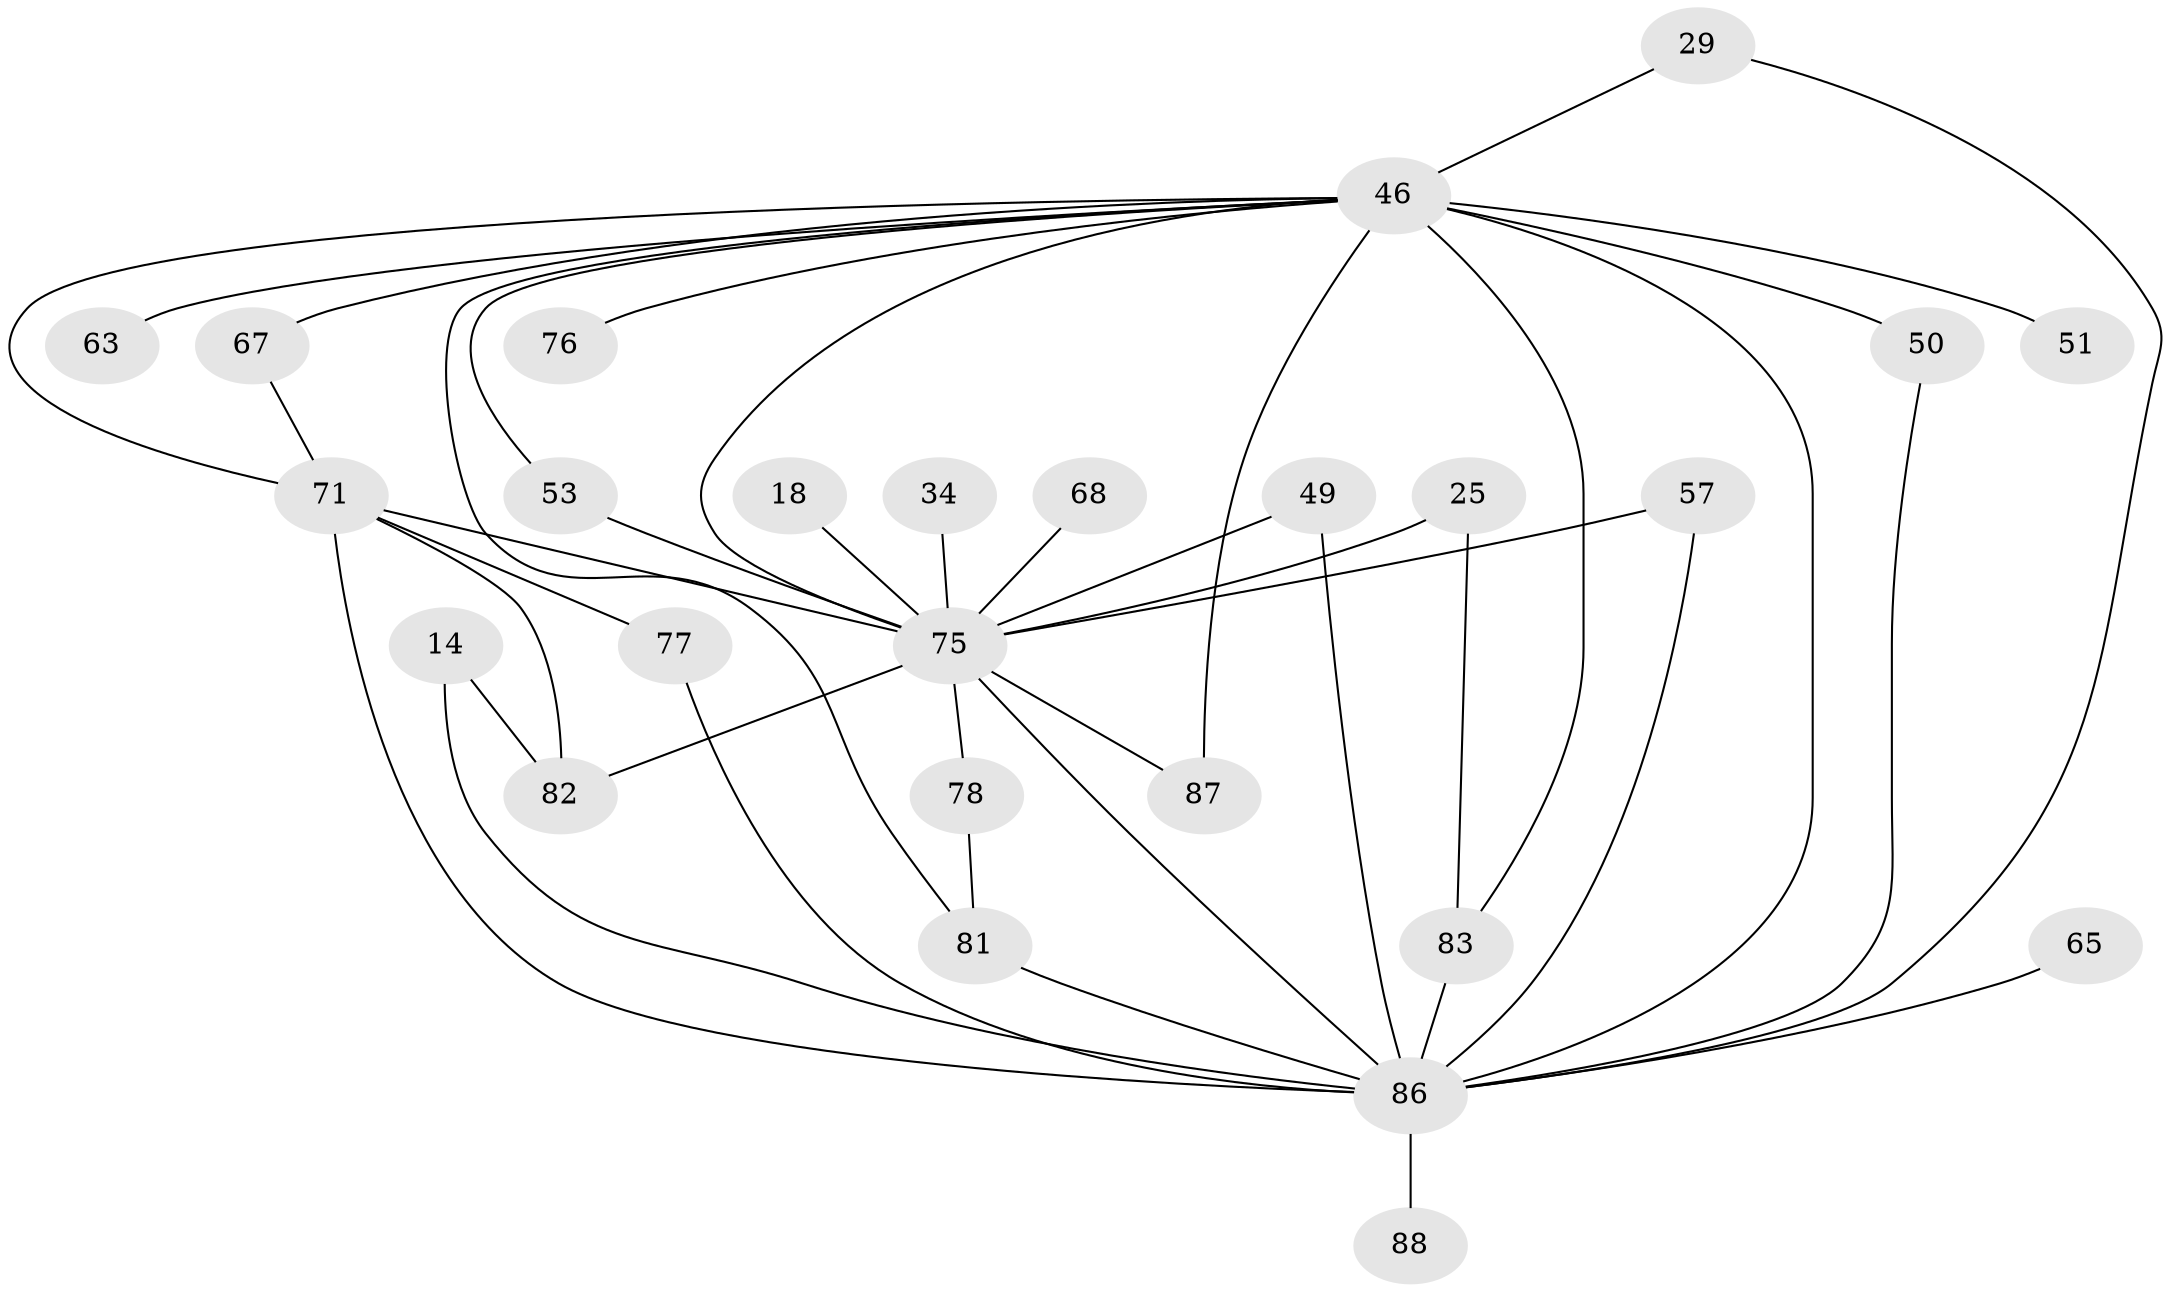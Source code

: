 // original degree distribution, {15: 0.022727272727272728, 18: 0.011363636363636364, 14: 0.011363636363636364, 17: 0.03409090909090909, 28: 0.011363636363636364, 20: 0.022727272727272728, 7: 0.011363636363636364, 6: 0.045454545454545456, 3: 0.26136363636363635, 4: 0.06818181818181818, 2: 0.4772727272727273, 5: 0.011363636363636364, 8: 0.011363636363636364}
// Generated by graph-tools (version 1.1) at 2025/48/03/04/25 21:48:20]
// undirected, 26 vertices, 42 edges
graph export_dot {
graph [start="1"]
  node [color=gray90,style=filled];
  14;
  18;
  25;
  29;
  34;
  46 [super="+32+40+10"];
  49 [super="+24"];
  50 [super="+22"];
  51;
  53 [super="+38"];
  57;
  63;
  65 [super="+52+16"];
  67;
  68 [super="+20"];
  71 [super="+44+3"];
  75 [super="+43+7"];
  76 [super="+54+45"];
  77;
  78;
  81 [super="+55"];
  82 [super="+60+64"];
  83 [super="+47+66"];
  86 [super="+73+85+84"];
  87;
  88 [super="+80"];
  14 -- 82;
  14 -- 86 [weight=3];
  18 -- 75 [weight=2];
  25 -- 83;
  25 -- 75 [weight=2];
  29 -- 46;
  29 -- 86;
  34 -- 75 [weight=2];
  46 -- 76 [weight=3];
  46 -- 67;
  46 -- 71 [weight=9];
  46 -- 81;
  46 -- 83;
  46 -- 86 [weight=22];
  46 -- 87;
  46 -- 51 [weight=2];
  46 -- 53;
  46 -- 63;
  46 -- 75 [weight=11];
  46 -- 50 [weight=2];
  49 -- 75 [weight=3];
  49 -- 86;
  50 -- 86;
  53 -- 75 [weight=2];
  57 -- 75;
  57 -- 86;
  65 -- 86 [weight=4];
  67 -- 71;
  68 -- 75 [weight=3];
  71 -- 75 [weight=6];
  71 -- 77;
  71 -- 82 [weight=3];
  71 -- 86 [weight=10];
  75 -- 78;
  75 -- 87;
  75 -- 86 [weight=13];
  75 -- 82;
  77 -- 86;
  78 -- 81;
  81 -- 86 [weight=3];
  83 -- 86 [weight=2];
  86 -- 88 [weight=3];
}

